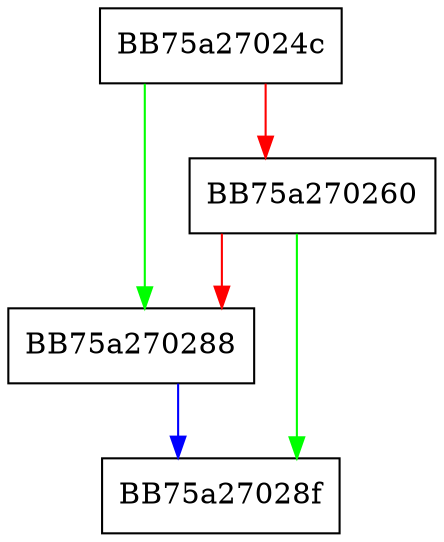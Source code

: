 digraph getSignature {
  node [shape="box"];
  graph [splines=ortho];
  BB75a27024c -> BB75a270288 [color="green"];
  BB75a27024c -> BB75a270260 [color="red"];
  BB75a270260 -> BB75a27028f [color="green"];
  BB75a270260 -> BB75a270288 [color="red"];
  BB75a270288 -> BB75a27028f [color="blue"];
}